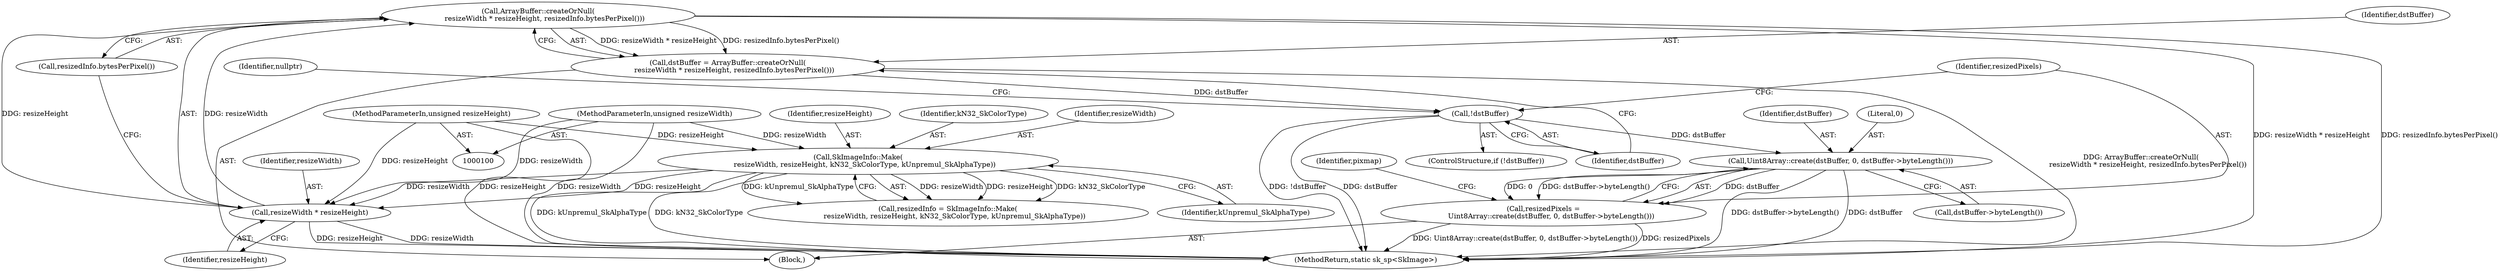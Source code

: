 digraph "0_Chrome_d59a4441697f6253e7dc3f7ae5caad6e5fd2c778_6@API" {
"1000117" [label="(Call,ArrayBuffer::createOrNull(\n      resizeWidth * resizeHeight, resizedInfo.bytesPerPixel()))"];
"1000118" [label="(Call,resizeWidth * resizeHeight)"];
"1000109" [label="(Call,SkImageInfo::Make(\n      resizeWidth, resizeHeight, kN32_SkColorType, kUnpremul_SkAlphaType))"];
"1000102" [label="(MethodParameterIn,unsigned resizeWidth)"];
"1000103" [label="(MethodParameterIn,unsigned resizeHeight)"];
"1000115" [label="(Call,dstBuffer = ArrayBuffer::createOrNull(\n      resizeWidth * resizeHeight, resizedInfo.bytesPerPixel()))"];
"1000123" [label="(Call,!dstBuffer)"];
"1000130" [label="(Call,Uint8Array::create(dstBuffer, 0, dstBuffer->byteLength()))"];
"1000128" [label="(Call,resizedPixels =\n       Uint8Array::create(dstBuffer, 0, dstBuffer->byteLength()))"];
"1000105" [label="(Block,)"];
"1000129" [label="(Identifier,resizedPixels)"];
"1000112" [label="(Identifier,kN32_SkColorType)"];
"1000115" [label="(Call,dstBuffer = ArrayBuffer::createOrNull(\n      resizeWidth * resizeHeight, resizedInfo.bytesPerPixel()))"];
"1000131" [label="(Identifier,dstBuffer)"];
"1000136" [label="(Identifier,pixmap)"];
"1000116" [label="(Identifier,dstBuffer)"];
"1000128" [label="(Call,resizedPixels =\n       Uint8Array::create(dstBuffer, 0, dstBuffer->byteLength()))"];
"1000119" [label="(Identifier,resizeWidth)"];
"1000133" [label="(Call,dstBuffer->byteLength())"];
"1000126" [label="(Identifier,nullptr)"];
"1000123" [label="(Call,!dstBuffer)"];
"1000117" [label="(Call,ArrayBuffer::createOrNull(\n      resizeWidth * resizeHeight, resizedInfo.bytesPerPixel()))"];
"1000121" [label="(Call,resizedInfo.bytesPerPixel())"];
"1000110" [label="(Identifier,resizeWidth)"];
"1000111" [label="(Identifier,resizeHeight)"];
"1000120" [label="(Identifier,resizeHeight)"];
"1000124" [label="(Identifier,dstBuffer)"];
"1000140" [label="(MethodReturn,static sk_sp<SkImage>)"];
"1000102" [label="(MethodParameterIn,unsigned resizeWidth)"];
"1000103" [label="(MethodParameterIn,unsigned resizeHeight)"];
"1000122" [label="(ControlStructure,if (!dstBuffer))"];
"1000109" [label="(Call,SkImageInfo::Make(\n      resizeWidth, resizeHeight, kN32_SkColorType, kUnpremul_SkAlphaType))"];
"1000107" [label="(Call,resizedInfo = SkImageInfo::Make(\n      resizeWidth, resizeHeight, kN32_SkColorType, kUnpremul_SkAlphaType))"];
"1000118" [label="(Call,resizeWidth * resizeHeight)"];
"1000113" [label="(Identifier,kUnpremul_SkAlphaType)"];
"1000130" [label="(Call,Uint8Array::create(dstBuffer, 0, dstBuffer->byteLength()))"];
"1000132" [label="(Literal,0)"];
"1000117" -> "1000115"  [label="AST: "];
"1000117" -> "1000121"  [label="CFG: "];
"1000118" -> "1000117"  [label="AST: "];
"1000121" -> "1000117"  [label="AST: "];
"1000115" -> "1000117"  [label="CFG: "];
"1000117" -> "1000140"  [label="DDG: resizeWidth * resizeHeight"];
"1000117" -> "1000140"  [label="DDG: resizedInfo.bytesPerPixel()"];
"1000117" -> "1000115"  [label="DDG: resizeWidth * resizeHeight"];
"1000117" -> "1000115"  [label="DDG: resizedInfo.bytesPerPixel()"];
"1000118" -> "1000117"  [label="DDG: resizeWidth"];
"1000118" -> "1000117"  [label="DDG: resizeHeight"];
"1000118" -> "1000120"  [label="CFG: "];
"1000119" -> "1000118"  [label="AST: "];
"1000120" -> "1000118"  [label="AST: "];
"1000121" -> "1000118"  [label="CFG: "];
"1000118" -> "1000140"  [label="DDG: resizeWidth"];
"1000118" -> "1000140"  [label="DDG: resizeHeight"];
"1000109" -> "1000118"  [label="DDG: resizeWidth"];
"1000109" -> "1000118"  [label="DDG: resizeHeight"];
"1000102" -> "1000118"  [label="DDG: resizeWidth"];
"1000103" -> "1000118"  [label="DDG: resizeHeight"];
"1000109" -> "1000107"  [label="AST: "];
"1000109" -> "1000113"  [label="CFG: "];
"1000110" -> "1000109"  [label="AST: "];
"1000111" -> "1000109"  [label="AST: "];
"1000112" -> "1000109"  [label="AST: "];
"1000113" -> "1000109"  [label="AST: "];
"1000107" -> "1000109"  [label="CFG: "];
"1000109" -> "1000140"  [label="DDG: kN32_SkColorType"];
"1000109" -> "1000140"  [label="DDG: kUnpremul_SkAlphaType"];
"1000109" -> "1000107"  [label="DDG: resizeWidth"];
"1000109" -> "1000107"  [label="DDG: resizeHeight"];
"1000109" -> "1000107"  [label="DDG: kN32_SkColorType"];
"1000109" -> "1000107"  [label="DDG: kUnpremul_SkAlphaType"];
"1000102" -> "1000109"  [label="DDG: resizeWidth"];
"1000103" -> "1000109"  [label="DDG: resizeHeight"];
"1000102" -> "1000100"  [label="AST: "];
"1000102" -> "1000140"  [label="DDG: resizeWidth"];
"1000103" -> "1000100"  [label="AST: "];
"1000103" -> "1000140"  [label="DDG: resizeHeight"];
"1000115" -> "1000105"  [label="AST: "];
"1000116" -> "1000115"  [label="AST: "];
"1000124" -> "1000115"  [label="CFG: "];
"1000115" -> "1000140"  [label="DDG: ArrayBuffer::createOrNull(\n      resizeWidth * resizeHeight, resizedInfo.bytesPerPixel())"];
"1000115" -> "1000123"  [label="DDG: dstBuffer"];
"1000123" -> "1000122"  [label="AST: "];
"1000123" -> "1000124"  [label="CFG: "];
"1000124" -> "1000123"  [label="AST: "];
"1000126" -> "1000123"  [label="CFG: "];
"1000129" -> "1000123"  [label="CFG: "];
"1000123" -> "1000140"  [label="DDG: !dstBuffer"];
"1000123" -> "1000140"  [label="DDG: dstBuffer"];
"1000123" -> "1000130"  [label="DDG: dstBuffer"];
"1000130" -> "1000128"  [label="AST: "];
"1000130" -> "1000133"  [label="CFG: "];
"1000131" -> "1000130"  [label="AST: "];
"1000132" -> "1000130"  [label="AST: "];
"1000133" -> "1000130"  [label="AST: "];
"1000128" -> "1000130"  [label="CFG: "];
"1000130" -> "1000140"  [label="DDG: dstBuffer->byteLength()"];
"1000130" -> "1000140"  [label="DDG: dstBuffer"];
"1000130" -> "1000128"  [label="DDG: dstBuffer"];
"1000130" -> "1000128"  [label="DDG: 0"];
"1000130" -> "1000128"  [label="DDG: dstBuffer->byteLength()"];
"1000128" -> "1000105"  [label="AST: "];
"1000129" -> "1000128"  [label="AST: "];
"1000136" -> "1000128"  [label="CFG: "];
"1000128" -> "1000140"  [label="DDG: Uint8Array::create(dstBuffer, 0, dstBuffer->byteLength())"];
"1000128" -> "1000140"  [label="DDG: resizedPixels"];
}
